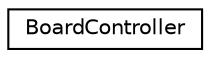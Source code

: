 digraph "Graphical Class Hierarchy"
{
 // LATEX_PDF_SIZE
  edge [fontname="Helvetica",fontsize="10",labelfontname="Helvetica",labelfontsize="10"];
  node [fontname="Helvetica",fontsize="10",shape=record];
  rankdir="LR";
  Node0 [label="BoardController",height=0.2,width=0.4,color="black", fillcolor="white", style="filled",URL="$classBoardController.html",tooltip="controller for TwoDotsBoard and a BoardView object"];
}
